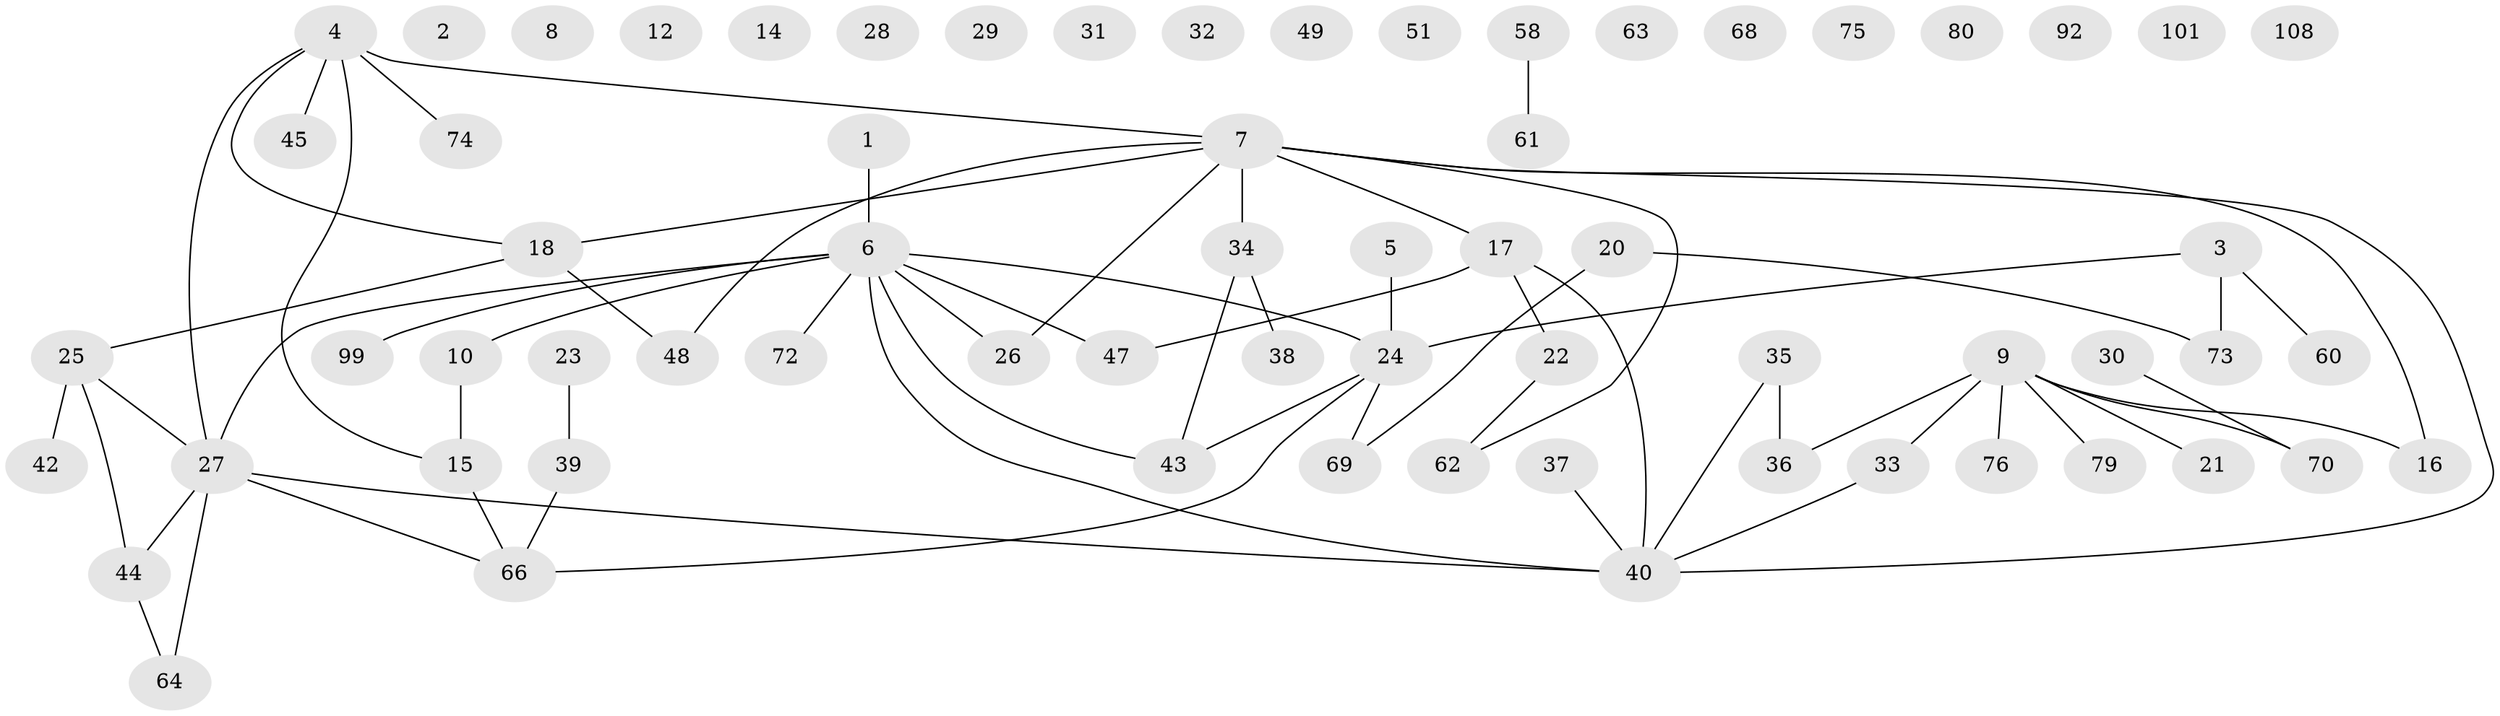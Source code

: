 // original degree distribution, {2: 0.2972972972972973, 0: 0.14414414414414414, 4: 0.08108108108108109, 1: 0.24324324324324326, 3: 0.18018018018018017, 5: 0.036036036036036036, 7: 0.009009009009009009, 6: 0.009009009009009009}
// Generated by graph-tools (version 1.1) at 2025/16/03/04/25 18:16:41]
// undirected, 66 vertices, 66 edges
graph export_dot {
graph [start="1"]
  node [color=gray90,style=filled];
  1 [super="+11"];
  2;
  3 [super="+107"];
  4 [super="+13+57"];
  5;
  6 [super="+52+19+54+94"];
  7 [super="+50"];
  8;
  9 [super="+55"];
  10;
  12;
  14;
  15;
  16;
  17 [super="+89"];
  18 [super="+71+78"];
  20;
  21;
  22 [super="+102"];
  23 [super="+67"];
  24 [super="+105+93"];
  25 [super="+65"];
  26 [super="+84+77"];
  27 [super="+41+59"];
  28;
  29;
  30;
  31;
  32 [super="+85"];
  33 [super="+104"];
  34 [super="+56"];
  35 [super="+53"];
  36 [super="+98+90"];
  37;
  38;
  39;
  40;
  42 [super="+88"];
  43;
  44 [super="+46"];
  45 [super="+111"];
  47 [super="+86"];
  48 [super="+109"];
  49;
  51;
  58;
  60;
  61 [super="+95"];
  62;
  63;
  64;
  66;
  68;
  69;
  70;
  72;
  73;
  74;
  75;
  76;
  79;
  80;
  92;
  99;
  101;
  108;
  1 -- 6;
  3 -- 24;
  3 -- 73;
  3 -- 60;
  4 -- 18;
  4 -- 7;
  4 -- 74;
  4 -- 45;
  4 -- 15;
  4 -- 27;
  5 -- 24;
  6 -- 72;
  6 -- 10;
  6 -- 43;
  6 -- 27;
  6 -- 26;
  6 -- 24;
  6 -- 99;
  6 -- 47;
  6 -- 40;
  7 -- 26;
  7 -- 40;
  7 -- 16;
  7 -- 48;
  7 -- 18;
  7 -- 17;
  7 -- 62;
  7 -- 34;
  9 -- 33;
  9 -- 36;
  9 -- 16;
  9 -- 21;
  9 -- 70;
  9 -- 76;
  9 -- 79;
  10 -- 15;
  15 -- 66;
  17 -- 40;
  17 -- 22;
  17 -- 47;
  18 -- 48;
  18 -- 25;
  20 -- 69;
  20 -- 73;
  22 -- 62;
  23 -- 39;
  24 -- 43;
  24 -- 69;
  24 -- 66;
  25 -- 42;
  25 -- 44;
  25 -- 27;
  27 -- 40;
  27 -- 66;
  27 -- 64;
  27 -- 44;
  30 -- 70;
  33 -- 40;
  34 -- 38;
  34 -- 43;
  35 -- 40;
  35 -- 36;
  37 -- 40;
  39 -- 66;
  44 -- 64;
  58 -- 61;
}
